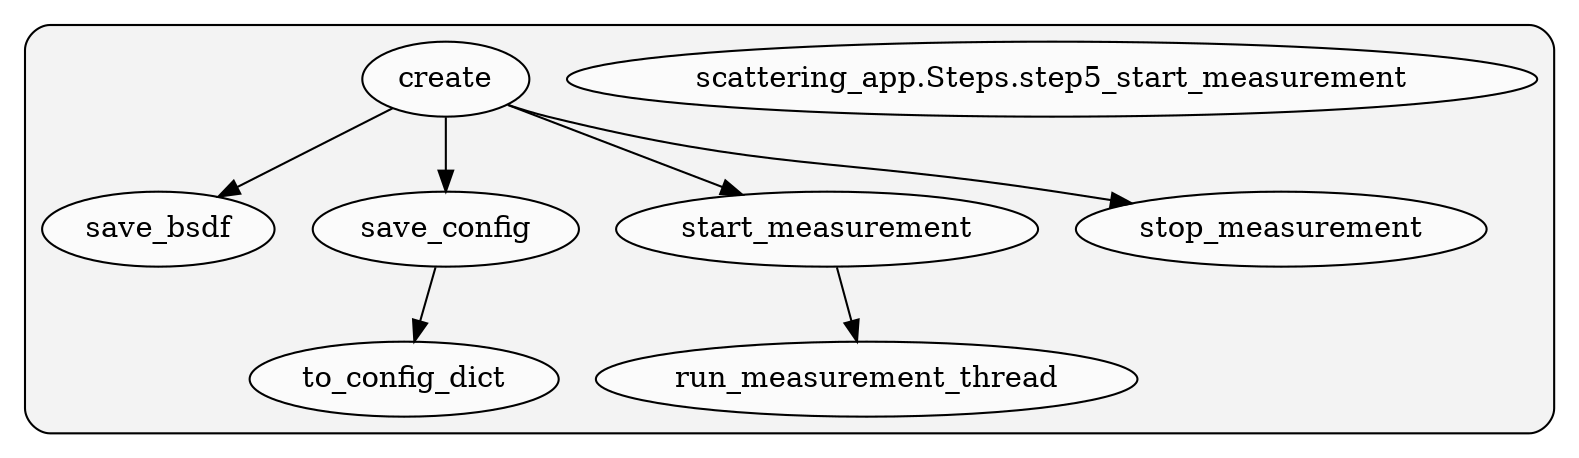 digraph G {
    graph [rankdir=TB];
    subgraph cluster_G {

        graph [style="filled,rounded",fillcolor="#80808018", label=""];
        scattering_app__Steps__step5_start_measurement [label="scattering_app.Steps.step5_start_measurement", style="filled", fillcolor="#ffffffb2", fontcolor="#000000", group="0"];
        scattering_app__Steps__step5_start_measurement__create [label="create", style="filled", fillcolor="#ffffffb2", fontcolor="#000000", group="0"];
        scattering_app__Steps__step5_start_measurement__save_bsdf [label="save_bsdf", style="filled", fillcolor="#ffffffb2", fontcolor="#000000", group="0"];
        scattering_app__Steps__step5_start_measurement__save_config [label="save_config", style="filled", fillcolor="#ffffffb2", fontcolor="#000000", group="0"];
        scattering_app__Steps__step5_start_measurement__start_measurement [label="start_measurement", style="filled", fillcolor="#ffffffb2", fontcolor="#000000", group="0"];
        scattering_app__Steps__step5_start_measurement__stop_measurement [label="stop_measurement", style="filled", fillcolor="#ffffffb2", fontcolor="#000000", group="0"];
        scattering_app__Steps__step5_start_measurement__to_config_dict [label="to_config_dict", style="filled", fillcolor="#ffffffb2", fontcolor="#000000", group="0"];
        scattering_app__Steps__step5_start_measurement__start_measurement__run_measurement_thread [label="run_measurement_thread", style="filled", fillcolor="#ffffffb2", fontcolor="#000000", group="0"];
    }
        scattering_app__Steps__step5_start_measurement__save_config -> scattering_app__Steps__step5_start_measurement__to_config_dict [style="solid", color="#000000"];
        scattering_app__Steps__step5_start_measurement__create -> scattering_app__Steps__step5_start_measurement__save_config [style="solid", color="#000000"];
        scattering_app__Steps__step5_start_measurement__create -> scattering_app__Steps__step5_start_measurement__save_bsdf [style="solid", color="#000000"];
        scattering_app__Steps__step5_start_measurement__create -> scattering_app__Steps__step5_start_measurement__start_measurement [style="solid", color="#000000"];
        scattering_app__Steps__step5_start_measurement__create -> scattering_app__Steps__step5_start_measurement__stop_measurement [style="solid", color="#000000"];
        scattering_app__Steps__step5_start_measurement__start_measurement -> scattering_app__Steps__step5_start_measurement__start_measurement__run_measurement_thread [style="solid", color="#000000"];
    }
